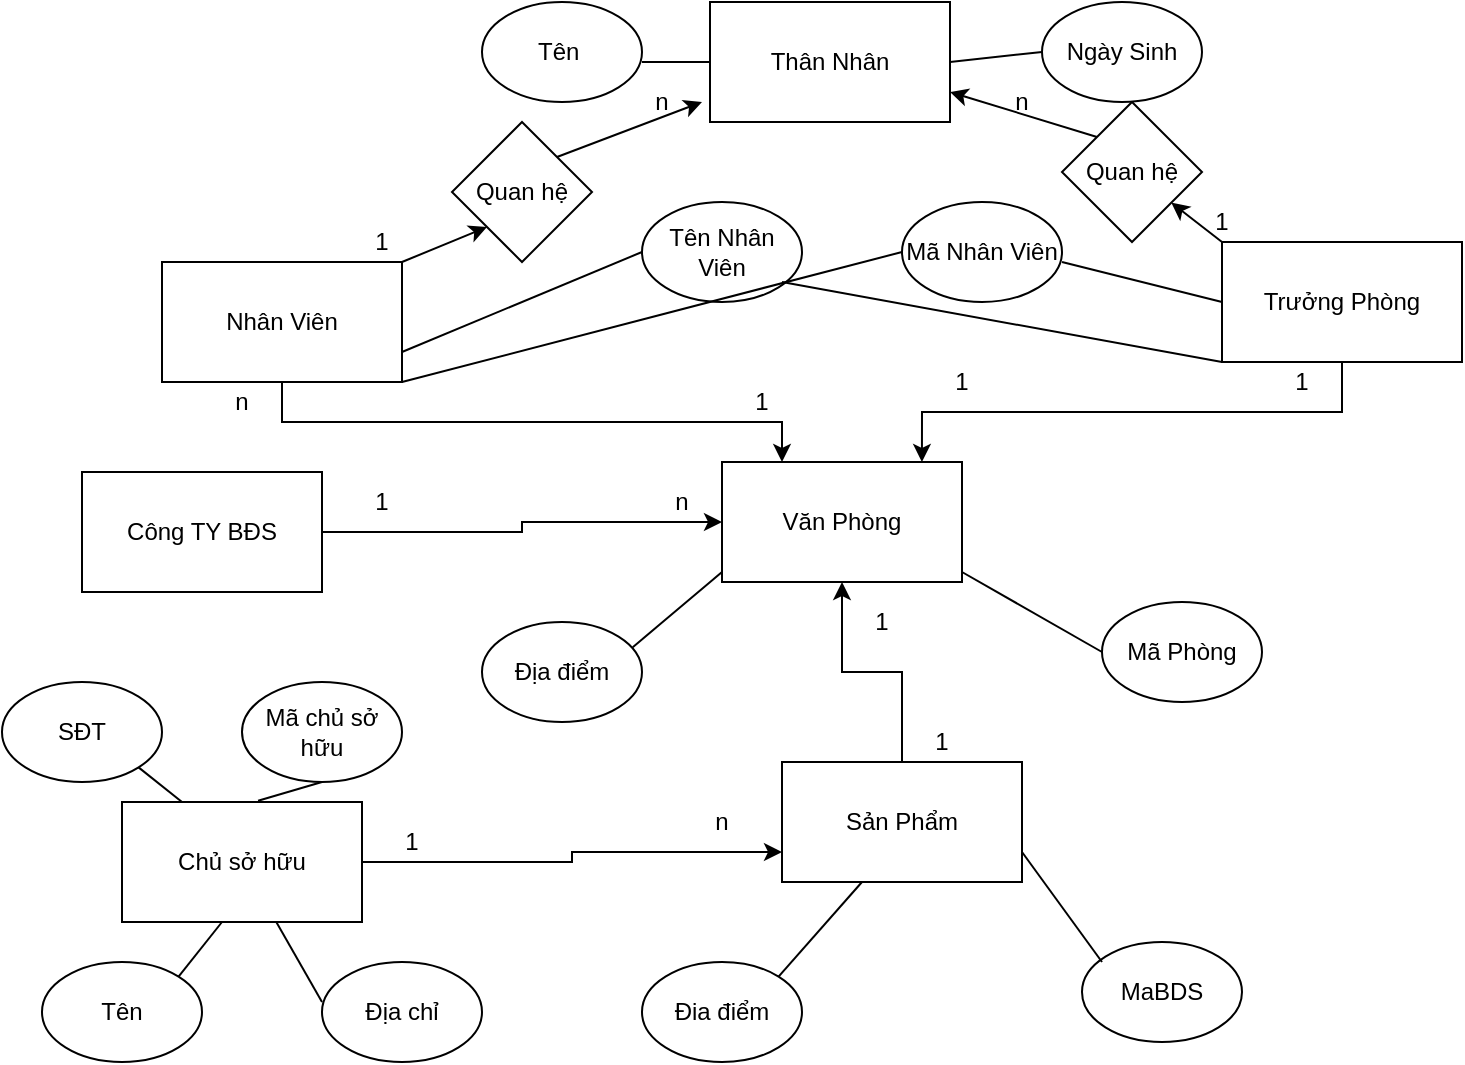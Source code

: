 <mxfile version="14.8.2" type="github" pages="2">
  <diagram id="HRr8o9RtcrnC450Olbuu" name="Page-1">
    <mxGraphModel dx="1117" dy="683" grid="1" gridSize="10" guides="1" tooltips="1" connect="1" arrows="1" fold="1" page="1" pageScale="1" pageWidth="827" pageHeight="1169" math="0" shadow="0">
      <root>
        <mxCell id="0" />
        <mxCell id="1" parent="0" />
        <mxCell id="GgPFlZiJIGsBt4uD8MgS-12" value="Văn Phòng" style="rounded=0;whiteSpace=wrap;html=1;" vertex="1" parent="1">
          <mxGeometry x="360" y="230" width="120" height="60" as="geometry" />
        </mxCell>
        <mxCell id="GgPFlZiJIGsBt4uD8MgS-56" style="edgeStyle=none;rounded=0;orthogonalLoop=1;jettySize=auto;html=1;exitX=1;exitY=0;exitDx=0;exitDy=0;entryX=0;entryY=1;entryDx=0;entryDy=0;" edge="1" parent="1" source="GgPFlZiJIGsBt4uD8MgS-13" target="GgPFlZiJIGsBt4uD8MgS-26">
          <mxGeometry relative="1" as="geometry" />
        </mxCell>
        <mxCell id="GgPFlZiJIGsBt4uD8MgS-59" style="edgeStyle=orthogonalEdgeStyle;rounded=0;orthogonalLoop=1;jettySize=auto;html=1;exitX=0.5;exitY=1;exitDx=0;exitDy=0;entryX=0.25;entryY=0;entryDx=0;entryDy=0;" edge="1" parent="1" source="GgPFlZiJIGsBt4uD8MgS-13" target="GgPFlZiJIGsBt4uD8MgS-12">
          <mxGeometry relative="1" as="geometry" />
        </mxCell>
        <mxCell id="GgPFlZiJIGsBt4uD8MgS-13" value="Nhân Viên" style="rounded=0;whiteSpace=wrap;html=1;" vertex="1" parent="1">
          <mxGeometry x="80" y="130" width="120" height="60" as="geometry" />
        </mxCell>
        <mxCell id="GgPFlZiJIGsBt4uD8MgS-53" style="edgeStyle=none;rounded=0;orthogonalLoop=1;jettySize=auto;html=1;exitX=0;exitY=0;exitDx=0;exitDy=0;" edge="1" parent="1" source="GgPFlZiJIGsBt4uD8MgS-15" target="GgPFlZiJIGsBt4uD8MgS-27">
          <mxGeometry relative="1" as="geometry" />
        </mxCell>
        <mxCell id="GgPFlZiJIGsBt4uD8MgS-60" style="edgeStyle=orthogonalEdgeStyle;rounded=0;orthogonalLoop=1;jettySize=auto;html=1;exitX=0.5;exitY=1;exitDx=0;exitDy=0;entryX=0.833;entryY=0;entryDx=0;entryDy=0;entryPerimeter=0;" edge="1" parent="1" source="GgPFlZiJIGsBt4uD8MgS-15" target="GgPFlZiJIGsBt4uD8MgS-12">
          <mxGeometry relative="1" as="geometry" />
        </mxCell>
        <mxCell id="GgPFlZiJIGsBt4uD8MgS-15" value="Trưởng Phòng" style="rounded=0;whiteSpace=wrap;html=1;" vertex="1" parent="1">
          <mxGeometry x="610" y="120" width="120" height="60" as="geometry" />
        </mxCell>
        <mxCell id="GgPFlZiJIGsBt4uD8MgS-16" value="Thân Nhân" style="rounded=0;whiteSpace=wrap;html=1;" vertex="1" parent="1">
          <mxGeometry x="354" width="120" height="60" as="geometry" />
        </mxCell>
        <mxCell id="GgPFlZiJIGsBt4uD8MgS-62" style="edgeStyle=orthogonalEdgeStyle;rounded=0;orthogonalLoop=1;jettySize=auto;html=1;exitX=0.5;exitY=0;exitDx=0;exitDy=0;entryX=0.5;entryY=1;entryDx=0;entryDy=0;" edge="1" parent="1" source="GgPFlZiJIGsBt4uD8MgS-17" target="GgPFlZiJIGsBt4uD8MgS-12">
          <mxGeometry relative="1" as="geometry" />
        </mxCell>
        <mxCell id="GgPFlZiJIGsBt4uD8MgS-17" value="Sản Phẩm" style="rounded=0;whiteSpace=wrap;html=1;" vertex="1" parent="1">
          <mxGeometry x="390" y="380" width="120" height="60" as="geometry" />
        </mxCell>
        <mxCell id="GgPFlZiJIGsBt4uD8MgS-64" style="edgeStyle=orthogonalEdgeStyle;rounded=0;orthogonalLoop=1;jettySize=auto;html=1;exitX=1;exitY=0.5;exitDx=0;exitDy=0;entryX=0;entryY=0.75;entryDx=0;entryDy=0;" edge="1" parent="1" source="GgPFlZiJIGsBt4uD8MgS-18" target="GgPFlZiJIGsBt4uD8MgS-17">
          <mxGeometry relative="1" as="geometry" />
        </mxCell>
        <mxCell id="GgPFlZiJIGsBt4uD8MgS-18" value="Chủ sở hữu" style="rounded=0;whiteSpace=wrap;html=1;" vertex="1" parent="1">
          <mxGeometry x="60" y="400" width="120" height="60" as="geometry" />
        </mxCell>
        <mxCell id="GgPFlZiJIGsBt4uD8MgS-19" value="Mã Phòng" style="ellipse;whiteSpace=wrap;html=1;" vertex="1" parent="1">
          <mxGeometry x="550" y="300" width="80" height="50" as="geometry" />
        </mxCell>
        <mxCell id="GgPFlZiJIGsBt4uD8MgS-20" value="Địa điểm" style="ellipse;whiteSpace=wrap;html=1;" vertex="1" parent="1">
          <mxGeometry x="240" y="310" width="80" height="50" as="geometry" />
        </mxCell>
        <mxCell id="GgPFlZiJIGsBt4uD8MgS-23" value="Mã Nhân Viên" style="ellipse;whiteSpace=wrap;html=1;" vertex="1" parent="1">
          <mxGeometry x="450" y="100" width="80" height="50" as="geometry" />
        </mxCell>
        <mxCell id="GgPFlZiJIGsBt4uD8MgS-24" value="Tên Nhân Viên" style="ellipse;whiteSpace=wrap;html=1;" vertex="1" parent="1">
          <mxGeometry x="320" y="100" width="80" height="50" as="geometry" />
        </mxCell>
        <mxCell id="GgPFlZiJIGsBt4uD8MgS-55" style="edgeStyle=none;rounded=0;orthogonalLoop=1;jettySize=auto;html=1;exitX=1;exitY=0;exitDx=0;exitDy=0;" edge="1" parent="1" source="GgPFlZiJIGsBt4uD8MgS-26">
          <mxGeometry relative="1" as="geometry">
            <mxPoint x="350" y="50" as="targetPoint" />
          </mxGeometry>
        </mxCell>
        <mxCell id="GgPFlZiJIGsBt4uD8MgS-26" value="Quan hệ" style="rhombus;whiteSpace=wrap;html=1;" vertex="1" parent="1">
          <mxGeometry x="225" y="60" width="70" height="70" as="geometry" />
        </mxCell>
        <mxCell id="GgPFlZiJIGsBt4uD8MgS-54" style="edgeStyle=none;rounded=0;orthogonalLoop=1;jettySize=auto;html=1;exitX=0;exitY=0;exitDx=0;exitDy=0;entryX=1;entryY=0.75;entryDx=0;entryDy=0;" edge="1" parent="1" source="GgPFlZiJIGsBt4uD8MgS-27" target="GgPFlZiJIGsBt4uD8MgS-16">
          <mxGeometry relative="1" as="geometry" />
        </mxCell>
        <mxCell id="GgPFlZiJIGsBt4uD8MgS-27" value="Quan hệ" style="rhombus;whiteSpace=wrap;html=1;" vertex="1" parent="1">
          <mxGeometry x="530" y="50" width="70" height="70" as="geometry" />
        </mxCell>
        <mxCell id="GgPFlZiJIGsBt4uD8MgS-29" value="Tên&amp;nbsp;" style="ellipse;whiteSpace=wrap;html=1;" vertex="1" parent="1">
          <mxGeometry x="240" width="80" height="50" as="geometry" />
        </mxCell>
        <mxCell id="GgPFlZiJIGsBt4uD8MgS-30" value="Ngày Sinh" style="ellipse;whiteSpace=wrap;html=1;" vertex="1" parent="1">
          <mxGeometry x="520" width="80" height="50" as="geometry" />
        </mxCell>
        <mxCell id="GgPFlZiJIGsBt4uD8MgS-45" style="edgeStyle=none;rounded=0;orthogonalLoop=1;jettySize=auto;html=1;exitX=1;exitY=0;exitDx=0;exitDy=0;entryX=0.167;entryY=1;entryDx=0;entryDy=0;entryPerimeter=0;strokeColor=none;" edge="1" parent="1" source="GgPFlZiJIGsBt4uD8MgS-31" target="GgPFlZiJIGsBt4uD8MgS-17">
          <mxGeometry relative="1" as="geometry" />
        </mxCell>
        <mxCell id="GgPFlZiJIGsBt4uD8MgS-31" value="Đia điểm" style="ellipse;whiteSpace=wrap;html=1;" vertex="1" parent="1">
          <mxGeometry x="320" y="480" width="80" height="50" as="geometry" />
        </mxCell>
        <mxCell id="GgPFlZiJIGsBt4uD8MgS-32" value="MaBDS" style="ellipse;whiteSpace=wrap;html=1;" vertex="1" parent="1">
          <mxGeometry x="540" y="470" width="80" height="50" as="geometry" />
        </mxCell>
        <mxCell id="GgPFlZiJIGsBt4uD8MgS-34" value="Mã chủ sở hữu" style="ellipse;whiteSpace=wrap;html=1;" vertex="1" parent="1">
          <mxGeometry x="120" y="340" width="80" height="50" as="geometry" />
        </mxCell>
        <mxCell id="GgPFlZiJIGsBt4uD8MgS-35" value="Địa chỉ" style="ellipse;whiteSpace=wrap;html=1;" vertex="1" parent="1">
          <mxGeometry x="160" y="480" width="80" height="50" as="geometry" />
        </mxCell>
        <mxCell id="GgPFlZiJIGsBt4uD8MgS-36" value="Tên" style="ellipse;whiteSpace=wrap;html=1;" vertex="1" parent="1">
          <mxGeometry x="20" y="480" width="80" height="50" as="geometry" />
        </mxCell>
        <mxCell id="GgPFlZiJIGsBt4uD8MgS-37" value="SĐT" style="ellipse;whiteSpace=wrap;html=1;" vertex="1" parent="1">
          <mxGeometry y="340" width="80" height="50" as="geometry" />
        </mxCell>
        <mxCell id="GgPFlZiJIGsBt4uD8MgS-66" value="1" style="text;html=1;strokeColor=none;fillColor=none;align=center;verticalAlign=middle;whiteSpace=wrap;rounded=0;" vertex="1" parent="1">
          <mxGeometry x="185" y="410" width="40" height="20" as="geometry" />
        </mxCell>
        <mxCell id="GgPFlZiJIGsBt4uD8MgS-67" value="n" style="text;html=1;strokeColor=none;fillColor=none;align=center;verticalAlign=middle;whiteSpace=wrap;rounded=0;" vertex="1" parent="1">
          <mxGeometry x="340" y="400" width="40" height="20" as="geometry" />
        </mxCell>
        <mxCell id="GgPFlZiJIGsBt4uD8MgS-68" value="1" style="text;html=1;strokeColor=none;fillColor=none;align=center;verticalAlign=middle;whiteSpace=wrap;rounded=0;" vertex="1" parent="1">
          <mxGeometry x="420" y="300" width="40" height="20" as="geometry" />
        </mxCell>
        <mxCell id="GgPFlZiJIGsBt4uD8MgS-69" value="1" style="text;html=1;strokeColor=none;fillColor=none;align=center;verticalAlign=middle;whiteSpace=wrap;rounded=0;" vertex="1" parent="1">
          <mxGeometry x="450" y="360" width="40" height="20" as="geometry" />
        </mxCell>
        <mxCell id="GgPFlZiJIGsBt4uD8MgS-70" value="n" style="text;html=1;strokeColor=none;fillColor=none;align=center;verticalAlign=middle;whiteSpace=wrap;rounded=0;" vertex="1" parent="1">
          <mxGeometry x="100" y="190" width="40" height="20" as="geometry" />
        </mxCell>
        <mxCell id="GgPFlZiJIGsBt4uD8MgS-71" value="1" style="text;html=1;strokeColor=none;fillColor=none;align=center;verticalAlign=middle;whiteSpace=wrap;rounded=0;" vertex="1" parent="1">
          <mxGeometry x="360" y="190" width="40" height="20" as="geometry" />
        </mxCell>
        <mxCell id="GgPFlZiJIGsBt4uD8MgS-72" value="1" style="text;html=1;strokeColor=none;fillColor=none;align=center;verticalAlign=middle;whiteSpace=wrap;rounded=0;" vertex="1" parent="1">
          <mxGeometry x="460" y="180" width="40" height="20" as="geometry" />
        </mxCell>
        <mxCell id="GgPFlZiJIGsBt4uD8MgS-73" value="1" style="text;html=1;strokeColor=none;fillColor=none;align=center;verticalAlign=middle;whiteSpace=wrap;rounded=0;" vertex="1" parent="1">
          <mxGeometry x="630" y="180" width="40" height="20" as="geometry" />
        </mxCell>
        <mxCell id="GgPFlZiJIGsBt4uD8MgS-74" value="1" style="text;html=1;strokeColor=none;fillColor=none;align=center;verticalAlign=middle;whiteSpace=wrap;rounded=0;" vertex="1" parent="1">
          <mxGeometry x="170" y="110" width="40" height="20" as="geometry" />
        </mxCell>
        <mxCell id="GgPFlZiJIGsBt4uD8MgS-75" value="n" style="text;html=1;strokeColor=none;fillColor=none;align=center;verticalAlign=middle;whiteSpace=wrap;rounded=0;" vertex="1" parent="1">
          <mxGeometry x="310" y="40" width="40" height="20" as="geometry" />
        </mxCell>
        <mxCell id="GgPFlZiJIGsBt4uD8MgS-76" value="1" style="text;html=1;strokeColor=none;fillColor=none;align=center;verticalAlign=middle;whiteSpace=wrap;rounded=0;" vertex="1" parent="1">
          <mxGeometry x="590" y="100" width="40" height="20" as="geometry" />
        </mxCell>
        <mxCell id="GgPFlZiJIGsBt4uD8MgS-77" value="n" style="text;html=1;strokeColor=none;fillColor=none;align=center;verticalAlign=middle;whiteSpace=wrap;rounded=0;" vertex="1" parent="1">
          <mxGeometry x="490" y="40" width="40" height="20" as="geometry" />
        </mxCell>
        <mxCell id="GgPFlZiJIGsBt4uD8MgS-79" style="edgeStyle=orthogonalEdgeStyle;rounded=0;orthogonalLoop=1;jettySize=auto;html=1;exitX=1;exitY=0.5;exitDx=0;exitDy=0;entryX=0;entryY=0.5;entryDx=0;entryDy=0;" edge="1" parent="1" source="GgPFlZiJIGsBt4uD8MgS-78" target="GgPFlZiJIGsBt4uD8MgS-12">
          <mxGeometry relative="1" as="geometry" />
        </mxCell>
        <mxCell id="GgPFlZiJIGsBt4uD8MgS-78" value="Công TY BĐS" style="rounded=0;whiteSpace=wrap;html=1;" vertex="1" parent="1">
          <mxGeometry x="40" y="235" width="120" height="60" as="geometry" />
        </mxCell>
        <mxCell id="GgPFlZiJIGsBt4uD8MgS-80" value="1" style="text;html=1;strokeColor=none;fillColor=none;align=center;verticalAlign=middle;whiteSpace=wrap;rounded=0;" vertex="1" parent="1">
          <mxGeometry x="170" y="240" width="40" height="20" as="geometry" />
        </mxCell>
        <mxCell id="GgPFlZiJIGsBt4uD8MgS-81" value="n" style="text;html=1;strokeColor=none;fillColor=none;align=center;verticalAlign=middle;whiteSpace=wrap;rounded=0;" vertex="1" parent="1">
          <mxGeometry x="320" y="240" width="40" height="20" as="geometry" />
        </mxCell>
        <mxCell id="GgPFlZiJIGsBt4uD8MgS-83" value="" style="endArrow=none;html=1;strokeColor=#000000;exitX=1;exitY=0;exitDx=0;exitDy=0;" edge="1" parent="1" source="GgPFlZiJIGsBt4uD8MgS-31">
          <mxGeometry width="50" height="50" relative="1" as="geometry">
            <mxPoint x="380" y="490" as="sourcePoint" />
            <mxPoint x="430" y="440" as="targetPoint" />
          </mxGeometry>
        </mxCell>
        <mxCell id="GgPFlZiJIGsBt4uD8MgS-84" value="" style="endArrow=none;html=1;strokeColor=#000000;entryX=1;entryY=0.75;entryDx=0;entryDy=0;" edge="1" parent="1" target="GgPFlZiJIGsBt4uD8MgS-17">
          <mxGeometry width="50" height="50" relative="1" as="geometry">
            <mxPoint x="550" y="480" as="sourcePoint" />
            <mxPoint x="600" y="430" as="targetPoint" />
          </mxGeometry>
        </mxCell>
        <mxCell id="GgPFlZiJIGsBt4uD8MgS-85" value="" style="endArrow=none;html=1;strokeColor=#000000;exitX=1;exitY=0;exitDx=0;exitDy=0;" edge="1" parent="1" source="GgPFlZiJIGsBt4uD8MgS-36">
          <mxGeometry width="50" height="50" relative="1" as="geometry">
            <mxPoint x="60" y="510" as="sourcePoint" />
            <mxPoint x="110" y="460" as="targetPoint" />
          </mxGeometry>
        </mxCell>
        <mxCell id="GgPFlZiJIGsBt4uD8MgS-86" value="" style="endArrow=none;html=1;strokeColor=#000000;" edge="1" parent="1" target="GgPFlZiJIGsBt4uD8MgS-18">
          <mxGeometry width="50" height="50" relative="1" as="geometry">
            <mxPoint x="160" y="500" as="sourcePoint" />
            <mxPoint x="210" y="450" as="targetPoint" />
          </mxGeometry>
        </mxCell>
        <mxCell id="GgPFlZiJIGsBt4uD8MgS-88" value="" style="endArrow=none;html=1;strokeColor=#000000;entryX=1;entryY=1;entryDx=0;entryDy=0;exitX=0.25;exitY=0;exitDx=0;exitDy=0;" edge="1" parent="1" source="GgPFlZiJIGsBt4uD8MgS-18" target="GgPFlZiJIGsBt4uD8MgS-37">
          <mxGeometry width="50" height="50" relative="1" as="geometry">
            <mxPoint x="50" y="420" as="sourcePoint" />
            <mxPoint x="100" y="370" as="targetPoint" />
          </mxGeometry>
        </mxCell>
        <mxCell id="GgPFlZiJIGsBt4uD8MgS-89" value="" style="endArrow=none;html=1;strokeColor=#000000;entryX=0.5;entryY=1;entryDx=0;entryDy=0;exitX=0.567;exitY=-0.011;exitDx=0;exitDy=0;exitPerimeter=0;" edge="1" parent="1" source="GgPFlZiJIGsBt4uD8MgS-18" target="GgPFlZiJIGsBt4uD8MgS-34">
          <mxGeometry width="50" height="50" relative="1" as="geometry">
            <mxPoint x="120" y="420" as="sourcePoint" />
            <mxPoint x="170" y="370" as="targetPoint" />
          </mxGeometry>
        </mxCell>
        <mxCell id="GgPFlZiJIGsBt4uD8MgS-90" value="" style="endArrow=none;html=1;strokeColor=#000000;exitX=0.942;exitY=0.253;exitDx=0;exitDy=0;exitPerimeter=0;" edge="1" parent="1" source="GgPFlZiJIGsBt4uD8MgS-20">
          <mxGeometry width="50" height="50" relative="1" as="geometry">
            <mxPoint x="310" y="335" as="sourcePoint" />
            <mxPoint x="360" y="285" as="targetPoint" />
          </mxGeometry>
        </mxCell>
        <mxCell id="GgPFlZiJIGsBt4uD8MgS-91" value="" style="endArrow=none;html=1;strokeColor=#000000;entryX=0;entryY=0.5;entryDx=0;entryDy=0;" edge="1" parent="1" target="GgPFlZiJIGsBt4uD8MgS-19">
          <mxGeometry width="50" height="50" relative="1" as="geometry">
            <mxPoint x="480" y="285" as="sourcePoint" />
            <mxPoint x="530" y="235" as="targetPoint" />
          </mxGeometry>
        </mxCell>
        <mxCell id="GgPFlZiJIGsBt4uD8MgS-92" value="" style="endArrow=none;html=1;strokeColor=#000000;entryX=0;entryY=0.5;entryDx=0;entryDy=0;" edge="1" parent="1" target="GgPFlZiJIGsBt4uD8MgS-24">
          <mxGeometry width="50" height="50" relative="1" as="geometry">
            <mxPoint x="200" y="175" as="sourcePoint" />
            <mxPoint x="250" y="125" as="targetPoint" />
          </mxGeometry>
        </mxCell>
        <mxCell id="GgPFlZiJIGsBt4uD8MgS-93" value="" style="endArrow=none;html=1;strokeColor=#000000;entryX=0;entryY=0.5;entryDx=0;entryDy=0;" edge="1" parent="1" target="GgPFlZiJIGsBt4uD8MgS-23">
          <mxGeometry width="50" height="50" relative="1" as="geometry">
            <mxPoint x="200" y="190" as="sourcePoint" />
            <mxPoint x="250" y="140" as="targetPoint" />
          </mxGeometry>
        </mxCell>
        <mxCell id="GgPFlZiJIGsBt4uD8MgS-94" value="" style="endArrow=none;html=1;strokeColor=#000000;entryX=0;entryY=1;entryDx=0;entryDy=0;" edge="1" parent="1" target="GgPFlZiJIGsBt4uD8MgS-15">
          <mxGeometry width="50" height="50" relative="1" as="geometry">
            <mxPoint x="390" y="140" as="sourcePoint" />
            <mxPoint x="600" y="40" as="targetPoint" />
          </mxGeometry>
        </mxCell>
        <mxCell id="GgPFlZiJIGsBt4uD8MgS-95" value="" style="endArrow=none;html=1;strokeColor=#000000;entryX=0;entryY=0.5;entryDx=0;entryDy=0;" edge="1" parent="1" target="GgPFlZiJIGsBt4uD8MgS-15">
          <mxGeometry width="50" height="50" relative="1" as="geometry">
            <mxPoint x="530" y="130" as="sourcePoint" />
            <mxPoint x="580" y="80" as="targetPoint" />
          </mxGeometry>
        </mxCell>
        <mxCell id="GgPFlZiJIGsBt4uD8MgS-96" value="" style="endArrow=none;html=1;strokeColor=#000000;entryX=0;entryY=0.5;entryDx=0;entryDy=0;" edge="1" parent="1" target="GgPFlZiJIGsBt4uD8MgS-30">
          <mxGeometry width="50" height="50" relative="1" as="geometry">
            <mxPoint x="474" y="30" as="sourcePoint" />
            <mxPoint x="524" y="-20" as="targetPoint" />
          </mxGeometry>
        </mxCell>
        <mxCell id="GgPFlZiJIGsBt4uD8MgS-97" value="" style="endArrow=none;html=1;strokeColor=#000000;entryX=0;entryY=0.5;entryDx=0;entryDy=0;" edge="1" parent="1" target="GgPFlZiJIGsBt4uD8MgS-16">
          <mxGeometry width="50" height="50" relative="1" as="geometry">
            <mxPoint x="320" y="30" as="sourcePoint" />
            <mxPoint x="370" y="-20" as="targetPoint" />
          </mxGeometry>
        </mxCell>
      </root>
    </mxGraphModel>
  </diagram>
  <diagram id="DWU7bmGt4CnxW_HAHhNU" name="Page-2">
    <mxGraphModel dx="782" dy="478" grid="1" gridSize="10" guides="1" tooltips="1" connect="1" arrows="1" fold="1" page="1" pageScale="1" pageWidth="827" pageHeight="1169" math="0" shadow="0">
      <root>
        <mxCell id="pqbNp-aNuuWbY88XRqfA-0" />
        <mxCell id="pqbNp-aNuuWbY88XRqfA-1" parent="pqbNp-aNuuWbY88XRqfA-0" />
      </root>
    </mxGraphModel>
  </diagram>
</mxfile>

